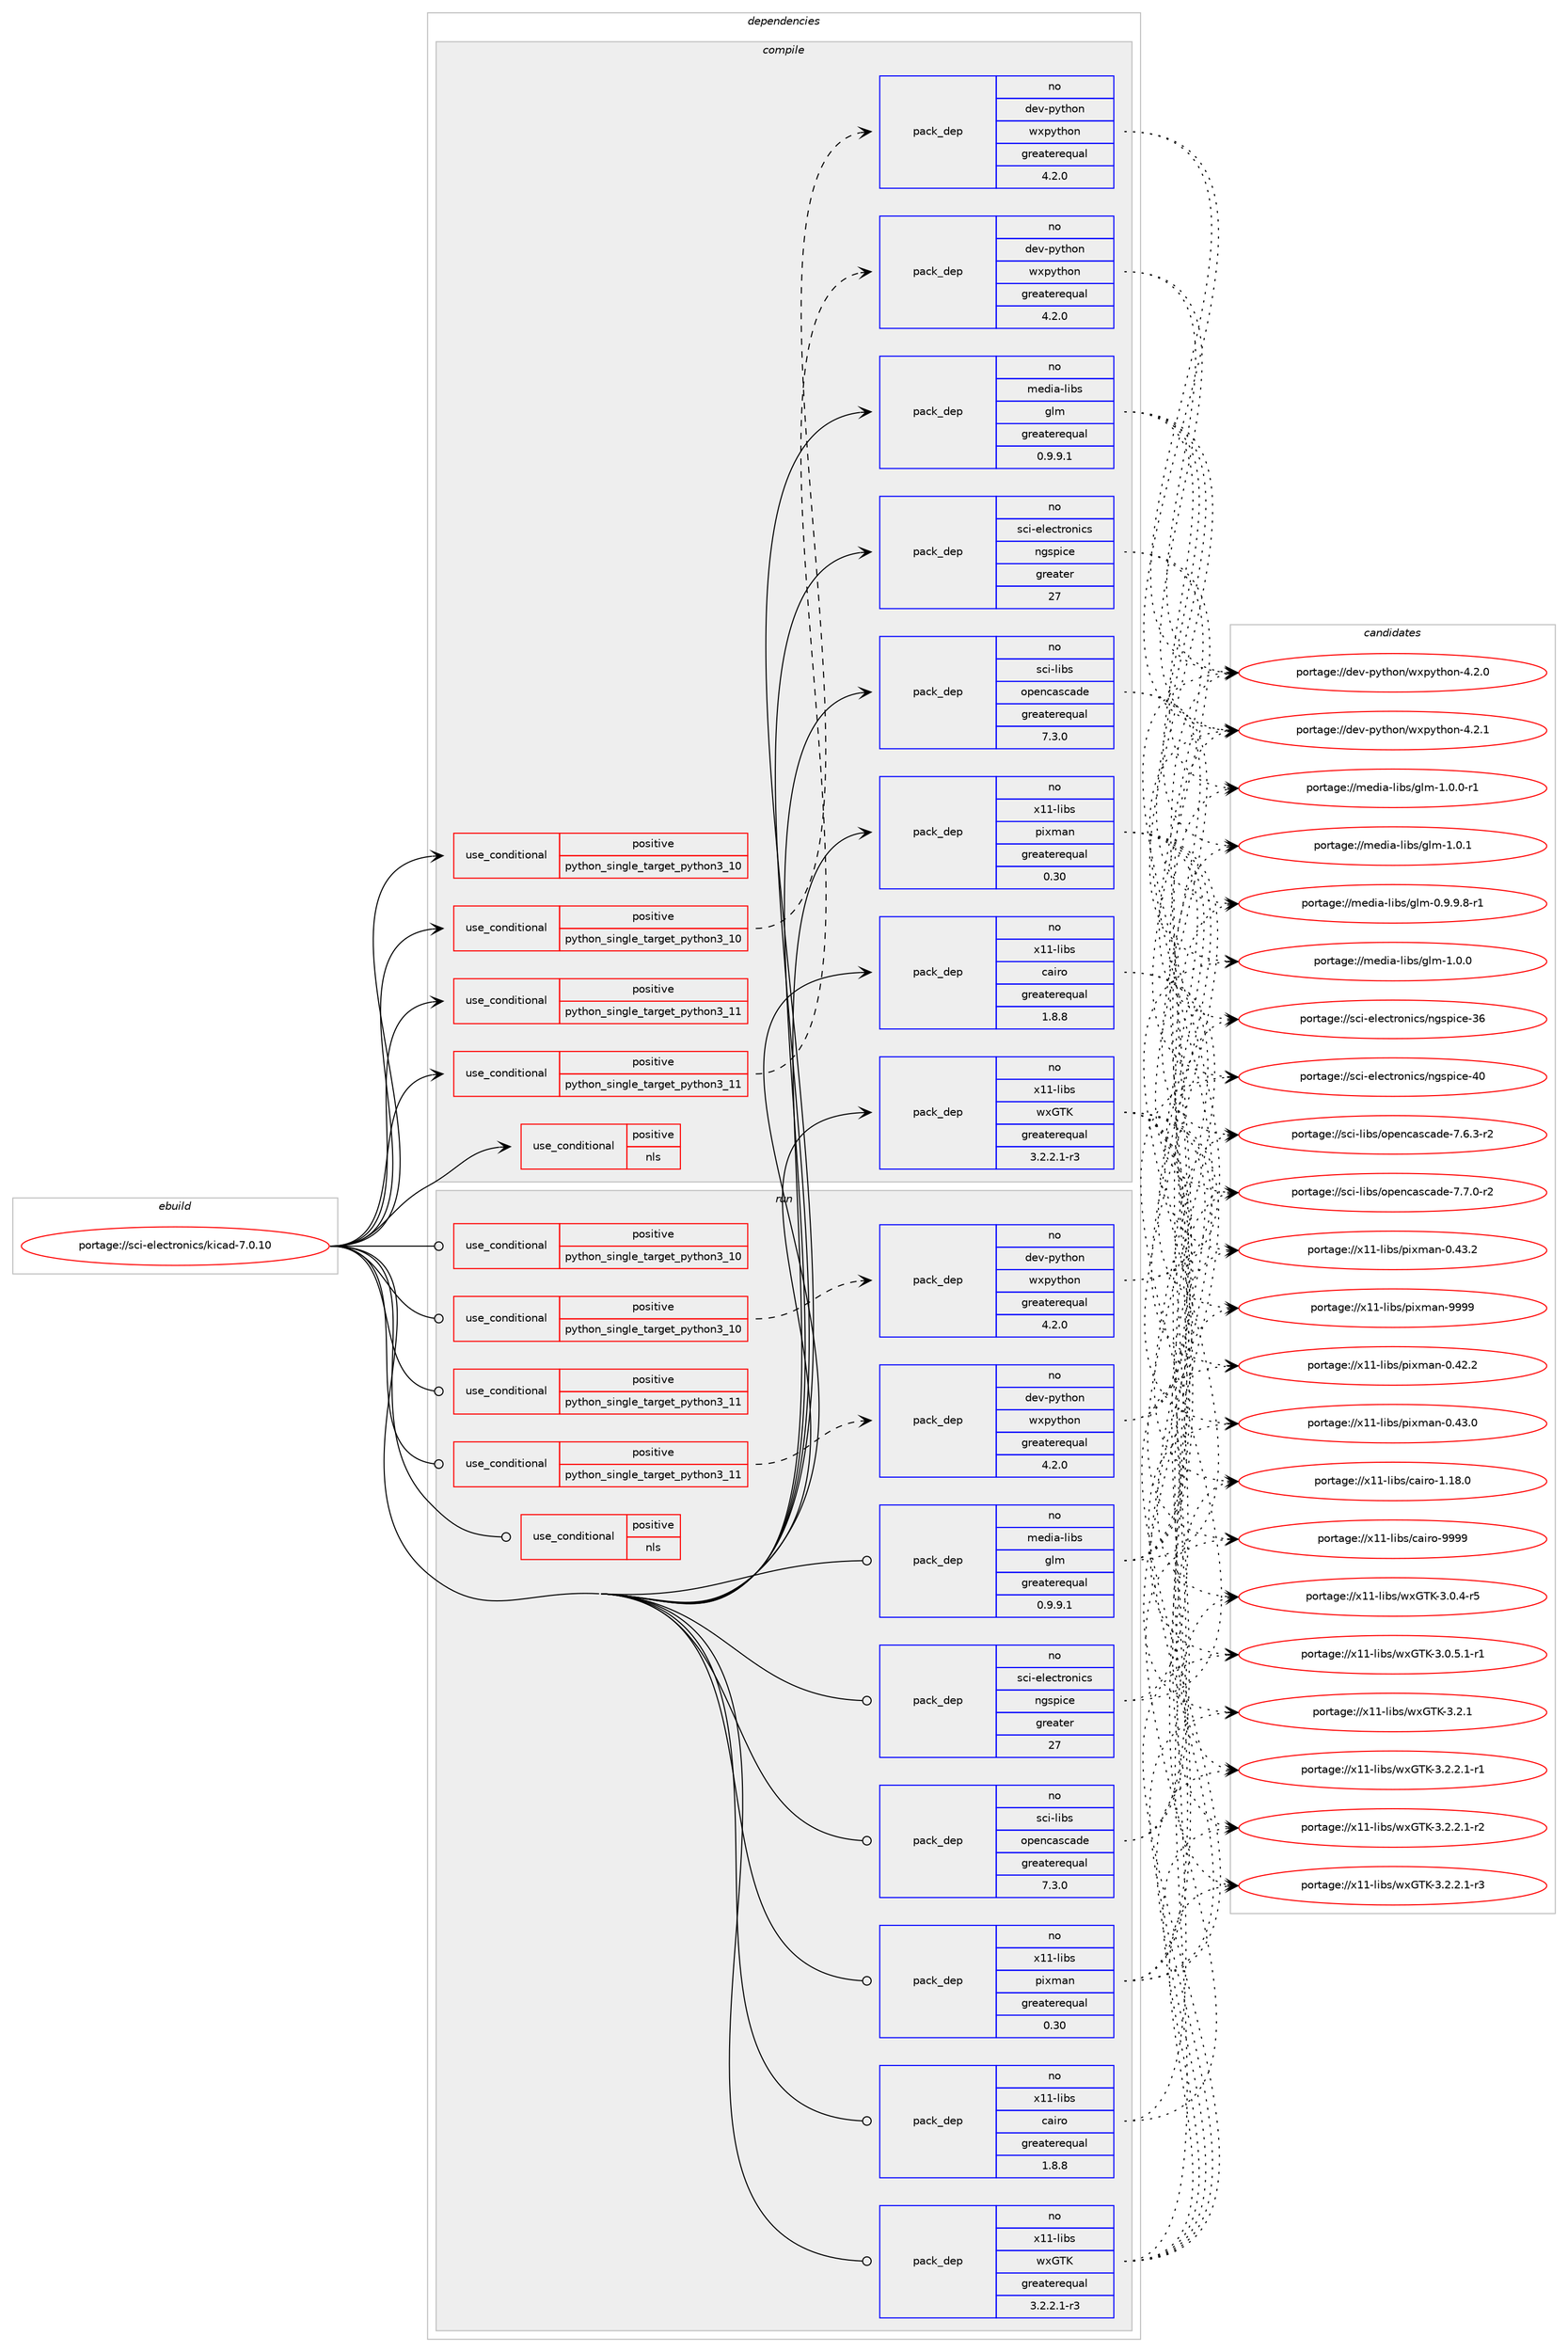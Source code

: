 digraph prolog {

# *************
# Graph options
# *************

newrank=true;
concentrate=true;
compound=true;
graph [rankdir=LR,fontname=Helvetica,fontsize=10,ranksep=1.5];#, ranksep=2.5, nodesep=0.2];
edge  [arrowhead=vee];
node  [fontname=Helvetica,fontsize=10];

# **********
# The ebuild
# **********

subgraph cluster_leftcol {
color=gray;
rank=same;
label=<<i>ebuild</i>>;
id [label="portage://sci-electronics/kicad-7.0.10", color=red, width=4, href="../sci-electronics/kicad-7.0.10.svg"];
}

# ****************
# The dependencies
# ****************

subgraph cluster_midcol {
color=gray;
label=<<i>dependencies</i>>;
subgraph cluster_compile {
fillcolor="#eeeeee";
style=filled;
label=<<i>compile</i>>;
subgraph cond8188 {
dependency12187 [label=<<TABLE BORDER="0" CELLBORDER="1" CELLSPACING="0" CELLPADDING="4"><TR><TD ROWSPAN="3" CELLPADDING="10">use_conditional</TD></TR><TR><TD>positive</TD></TR><TR><TD>nls</TD></TR></TABLE>>, shape=none, color=red];
# *** BEGIN UNKNOWN DEPENDENCY TYPE (TODO) ***
# dependency12187 -> package_dependency(portage://sci-electronics/kicad-7.0.10,install,no,sys-devel,gettext,none,[,,],[],[])
# *** END UNKNOWN DEPENDENCY TYPE (TODO) ***

}
id:e -> dependency12187:w [weight=20,style="solid",arrowhead="vee"];
subgraph cond8189 {
dependency12188 [label=<<TABLE BORDER="0" CELLBORDER="1" CELLSPACING="0" CELLPADDING="4"><TR><TD ROWSPAN="3" CELLPADDING="10">use_conditional</TD></TR><TR><TD>positive</TD></TR><TR><TD>python_single_target_python3_10</TD></TR></TABLE>>, shape=none, color=red];
# *** BEGIN UNKNOWN DEPENDENCY TYPE (TODO) ***
# dependency12188 -> package_dependency(portage://sci-electronics/kicad-7.0.10,install,no,dev-lang,python,none,[,,],[slot(3.10)],[])
# *** END UNKNOWN DEPENDENCY TYPE (TODO) ***

}
id:e -> dependency12188:w [weight=20,style="solid",arrowhead="vee"];
subgraph cond8190 {
dependency12189 [label=<<TABLE BORDER="0" CELLBORDER="1" CELLSPACING="0" CELLPADDING="4"><TR><TD ROWSPAN="3" CELLPADDING="10">use_conditional</TD></TR><TR><TD>positive</TD></TR><TR><TD>python_single_target_python3_10</TD></TR></TABLE>>, shape=none, color=red];
# *** BEGIN UNKNOWN DEPENDENCY TYPE (TODO) ***
# dependency12189 -> package_dependency(portage://sci-electronics/kicad-7.0.10,install,no,dev-libs,boost,none,[,,],any_same_slot,[use(enable(context),none),use(enable(nls),none),use(enable(python),none),use(enable(python_targets_python3_10),negative)])
# *** END UNKNOWN DEPENDENCY TYPE (TODO) ***

subgraph pack3881 {
dependency12190 [label=<<TABLE BORDER="0" CELLBORDER="1" CELLSPACING="0" CELLPADDING="4" WIDTH="220"><TR><TD ROWSPAN="6" CELLPADDING="30">pack_dep</TD></TR><TR><TD WIDTH="110">no</TD></TR><TR><TD>dev-python</TD></TR><TR><TD>wxpython</TD></TR><TR><TD>greaterequal</TD></TR><TR><TD>4.2.0</TD></TR></TABLE>>, shape=none, color=blue];
}
dependency12189:e -> dependency12190:w [weight=20,style="dashed",arrowhead="vee"];
}
id:e -> dependency12189:w [weight=20,style="solid",arrowhead="vee"];
subgraph cond8191 {
dependency12191 [label=<<TABLE BORDER="0" CELLBORDER="1" CELLSPACING="0" CELLPADDING="4"><TR><TD ROWSPAN="3" CELLPADDING="10">use_conditional</TD></TR><TR><TD>positive</TD></TR><TR><TD>python_single_target_python3_11</TD></TR></TABLE>>, shape=none, color=red];
# *** BEGIN UNKNOWN DEPENDENCY TYPE (TODO) ***
# dependency12191 -> package_dependency(portage://sci-electronics/kicad-7.0.10,install,no,dev-lang,python,none,[,,],[slot(3.11)],[])
# *** END UNKNOWN DEPENDENCY TYPE (TODO) ***

}
id:e -> dependency12191:w [weight=20,style="solid",arrowhead="vee"];
subgraph cond8192 {
dependency12192 [label=<<TABLE BORDER="0" CELLBORDER="1" CELLSPACING="0" CELLPADDING="4"><TR><TD ROWSPAN="3" CELLPADDING="10">use_conditional</TD></TR><TR><TD>positive</TD></TR><TR><TD>python_single_target_python3_11</TD></TR></TABLE>>, shape=none, color=red];
# *** BEGIN UNKNOWN DEPENDENCY TYPE (TODO) ***
# dependency12192 -> package_dependency(portage://sci-electronics/kicad-7.0.10,install,no,dev-libs,boost,none,[,,],any_same_slot,[use(enable(context),none),use(enable(nls),none),use(enable(python),none),use(enable(python_targets_python3_11),negative)])
# *** END UNKNOWN DEPENDENCY TYPE (TODO) ***

subgraph pack3882 {
dependency12193 [label=<<TABLE BORDER="0" CELLBORDER="1" CELLSPACING="0" CELLPADDING="4" WIDTH="220"><TR><TD ROWSPAN="6" CELLPADDING="30">pack_dep</TD></TR><TR><TD WIDTH="110">no</TD></TR><TR><TD>dev-python</TD></TR><TR><TD>wxpython</TD></TR><TR><TD>greaterequal</TD></TR><TR><TD>4.2.0</TD></TR></TABLE>>, shape=none, color=blue];
}
dependency12192:e -> dependency12193:w [weight=20,style="dashed",arrowhead="vee"];
}
id:e -> dependency12192:w [weight=20,style="solid",arrowhead="vee"];
# *** BEGIN UNKNOWN DEPENDENCY TYPE (TODO) ***
# id -> package_dependency(portage://sci-electronics/kicad-7.0.10,install,no,dev-db,unixODBC,none,[,,],[],[])
# *** END UNKNOWN DEPENDENCY TYPE (TODO) ***

# *** BEGIN UNKNOWN DEPENDENCY TYPE (TODO) ***
# id -> package_dependency(portage://sci-electronics/kicad-7.0.10,install,no,dev-libs,boost,none,[,,],any_same_slot,[use(enable(context),none),use(enable(nls),none)])
# *** END UNKNOWN DEPENDENCY TYPE (TODO) ***

# *** BEGIN UNKNOWN DEPENDENCY TYPE (TODO) ***
# id -> package_dependency(portage://sci-electronics/kicad-7.0.10,install,no,media-libs,freeglut,none,[,,],[],[])
# *** END UNKNOWN DEPENDENCY TYPE (TODO) ***

# *** BEGIN UNKNOWN DEPENDENCY TYPE (TODO) ***
# id -> package_dependency(portage://sci-electronics/kicad-7.0.10,install,no,media-libs,glew,none,[,,],[slot(0),equal],[])
# *** END UNKNOWN DEPENDENCY TYPE (TODO) ***

subgraph pack3883 {
dependency12194 [label=<<TABLE BORDER="0" CELLBORDER="1" CELLSPACING="0" CELLPADDING="4" WIDTH="220"><TR><TD ROWSPAN="6" CELLPADDING="30">pack_dep</TD></TR><TR><TD WIDTH="110">no</TD></TR><TR><TD>media-libs</TD></TR><TR><TD>glm</TD></TR><TR><TD>greaterequal</TD></TR><TR><TD>0.9.9.1</TD></TR></TABLE>>, shape=none, color=blue];
}
id:e -> dependency12194:w [weight=20,style="solid",arrowhead="vee"];
# *** BEGIN UNKNOWN DEPENDENCY TYPE (TODO) ***
# id -> package_dependency(portage://sci-electronics/kicad-7.0.10,install,no,media-libs,mesa,none,[,,],[],[use(enable(X),positive)])
# *** END UNKNOWN DEPENDENCY TYPE (TODO) ***

# *** BEGIN UNKNOWN DEPENDENCY TYPE (TODO) ***
# id -> package_dependency(portage://sci-electronics/kicad-7.0.10,install,no,net-misc,curl,none,[,,],[],[])
# *** END UNKNOWN DEPENDENCY TYPE (TODO) ***

subgraph pack3884 {
dependency12195 [label=<<TABLE BORDER="0" CELLBORDER="1" CELLSPACING="0" CELLPADDING="4" WIDTH="220"><TR><TD ROWSPAN="6" CELLPADDING="30">pack_dep</TD></TR><TR><TD WIDTH="110">no</TD></TR><TR><TD>sci-electronics</TD></TR><TR><TD>ngspice</TD></TR><TR><TD>greater</TD></TR><TR><TD>27</TD></TR></TABLE>>, shape=none, color=blue];
}
id:e -> dependency12195:w [weight=20,style="solid",arrowhead="vee"];
subgraph pack3885 {
dependency12196 [label=<<TABLE BORDER="0" CELLBORDER="1" CELLSPACING="0" CELLPADDING="4" WIDTH="220"><TR><TD ROWSPAN="6" CELLPADDING="30">pack_dep</TD></TR><TR><TD WIDTH="110">no</TD></TR><TR><TD>sci-libs</TD></TR><TR><TD>opencascade</TD></TR><TR><TD>greaterequal</TD></TR><TR><TD>7.3.0</TD></TR></TABLE>>, shape=none, color=blue];
}
id:e -> dependency12196:w [weight=20,style="solid",arrowhead="vee"];
# *** BEGIN UNKNOWN DEPENDENCY TYPE (TODO) ***
# id -> package_dependency(portage://sci-electronics/kicad-7.0.10,install,no,sys-libs,zlib,none,[,,],[],[])
# *** END UNKNOWN DEPENDENCY TYPE (TODO) ***

subgraph pack3886 {
dependency12197 [label=<<TABLE BORDER="0" CELLBORDER="1" CELLSPACING="0" CELLPADDING="4" WIDTH="220"><TR><TD ROWSPAN="6" CELLPADDING="30">pack_dep</TD></TR><TR><TD WIDTH="110">no</TD></TR><TR><TD>x11-libs</TD></TR><TR><TD>cairo</TD></TR><TR><TD>greaterequal</TD></TR><TR><TD>1.8.8</TD></TR></TABLE>>, shape=none, color=blue];
}
id:e -> dependency12197:w [weight=20,style="solid",arrowhead="vee"];
subgraph pack3887 {
dependency12198 [label=<<TABLE BORDER="0" CELLBORDER="1" CELLSPACING="0" CELLPADDING="4" WIDTH="220"><TR><TD ROWSPAN="6" CELLPADDING="30">pack_dep</TD></TR><TR><TD WIDTH="110">no</TD></TR><TR><TD>x11-libs</TD></TR><TR><TD>pixman</TD></TR><TR><TD>greaterequal</TD></TR><TR><TD>0.30</TD></TR></TABLE>>, shape=none, color=blue];
}
id:e -> dependency12198:w [weight=20,style="solid",arrowhead="vee"];
subgraph pack3888 {
dependency12199 [label=<<TABLE BORDER="0" CELLBORDER="1" CELLSPACING="0" CELLPADDING="4" WIDTH="220"><TR><TD ROWSPAN="6" CELLPADDING="30">pack_dep</TD></TR><TR><TD WIDTH="110">no</TD></TR><TR><TD>x11-libs</TD></TR><TR><TD>wxGTK</TD></TR><TR><TD>greaterequal</TD></TR><TR><TD>3.2.2.1-r3</TD></TR></TABLE>>, shape=none, color=blue];
}
id:e -> dependency12199:w [weight=20,style="solid",arrowhead="vee"];
}
subgraph cluster_compileandrun {
fillcolor="#eeeeee";
style=filled;
label=<<i>compile and run</i>>;
}
subgraph cluster_run {
fillcolor="#eeeeee";
style=filled;
label=<<i>run</i>>;
subgraph cond8193 {
dependency12200 [label=<<TABLE BORDER="0" CELLBORDER="1" CELLSPACING="0" CELLPADDING="4"><TR><TD ROWSPAN="3" CELLPADDING="10">use_conditional</TD></TR><TR><TD>positive</TD></TR><TR><TD>nls</TD></TR></TABLE>>, shape=none, color=red];
# *** BEGIN UNKNOWN DEPENDENCY TYPE (TODO) ***
# dependency12200 -> package_dependency(portage://sci-electronics/kicad-7.0.10,run,no,sys-devel,gettext,none,[,,],[],[])
# *** END UNKNOWN DEPENDENCY TYPE (TODO) ***

}
id:e -> dependency12200:w [weight=20,style="solid",arrowhead="odot"];
subgraph cond8194 {
dependency12201 [label=<<TABLE BORDER="0" CELLBORDER="1" CELLSPACING="0" CELLPADDING="4"><TR><TD ROWSPAN="3" CELLPADDING="10">use_conditional</TD></TR><TR><TD>positive</TD></TR><TR><TD>python_single_target_python3_10</TD></TR></TABLE>>, shape=none, color=red];
# *** BEGIN UNKNOWN DEPENDENCY TYPE (TODO) ***
# dependency12201 -> package_dependency(portage://sci-electronics/kicad-7.0.10,run,no,dev-lang,python,none,[,,],[slot(3.10)],[])
# *** END UNKNOWN DEPENDENCY TYPE (TODO) ***

}
id:e -> dependency12201:w [weight=20,style="solid",arrowhead="odot"];
subgraph cond8195 {
dependency12202 [label=<<TABLE BORDER="0" CELLBORDER="1" CELLSPACING="0" CELLPADDING="4"><TR><TD ROWSPAN="3" CELLPADDING="10">use_conditional</TD></TR><TR><TD>positive</TD></TR><TR><TD>python_single_target_python3_10</TD></TR></TABLE>>, shape=none, color=red];
# *** BEGIN UNKNOWN DEPENDENCY TYPE (TODO) ***
# dependency12202 -> package_dependency(portage://sci-electronics/kicad-7.0.10,run,no,dev-libs,boost,none,[,,],any_same_slot,[use(enable(context),none),use(enable(nls),none),use(enable(python),none),use(enable(python_targets_python3_10),negative)])
# *** END UNKNOWN DEPENDENCY TYPE (TODO) ***

subgraph pack3889 {
dependency12203 [label=<<TABLE BORDER="0" CELLBORDER="1" CELLSPACING="0" CELLPADDING="4" WIDTH="220"><TR><TD ROWSPAN="6" CELLPADDING="30">pack_dep</TD></TR><TR><TD WIDTH="110">no</TD></TR><TR><TD>dev-python</TD></TR><TR><TD>wxpython</TD></TR><TR><TD>greaterequal</TD></TR><TR><TD>4.2.0</TD></TR></TABLE>>, shape=none, color=blue];
}
dependency12202:e -> dependency12203:w [weight=20,style="dashed",arrowhead="vee"];
}
id:e -> dependency12202:w [weight=20,style="solid",arrowhead="odot"];
subgraph cond8196 {
dependency12204 [label=<<TABLE BORDER="0" CELLBORDER="1" CELLSPACING="0" CELLPADDING="4"><TR><TD ROWSPAN="3" CELLPADDING="10">use_conditional</TD></TR><TR><TD>positive</TD></TR><TR><TD>python_single_target_python3_11</TD></TR></TABLE>>, shape=none, color=red];
# *** BEGIN UNKNOWN DEPENDENCY TYPE (TODO) ***
# dependency12204 -> package_dependency(portage://sci-electronics/kicad-7.0.10,run,no,dev-lang,python,none,[,,],[slot(3.11)],[])
# *** END UNKNOWN DEPENDENCY TYPE (TODO) ***

}
id:e -> dependency12204:w [weight=20,style="solid",arrowhead="odot"];
subgraph cond8197 {
dependency12205 [label=<<TABLE BORDER="0" CELLBORDER="1" CELLSPACING="0" CELLPADDING="4"><TR><TD ROWSPAN="3" CELLPADDING="10">use_conditional</TD></TR><TR><TD>positive</TD></TR><TR><TD>python_single_target_python3_11</TD></TR></TABLE>>, shape=none, color=red];
# *** BEGIN UNKNOWN DEPENDENCY TYPE (TODO) ***
# dependency12205 -> package_dependency(portage://sci-electronics/kicad-7.0.10,run,no,dev-libs,boost,none,[,,],any_same_slot,[use(enable(context),none),use(enable(nls),none),use(enable(python),none),use(enable(python_targets_python3_11),negative)])
# *** END UNKNOWN DEPENDENCY TYPE (TODO) ***

subgraph pack3890 {
dependency12206 [label=<<TABLE BORDER="0" CELLBORDER="1" CELLSPACING="0" CELLPADDING="4" WIDTH="220"><TR><TD ROWSPAN="6" CELLPADDING="30">pack_dep</TD></TR><TR><TD WIDTH="110">no</TD></TR><TR><TD>dev-python</TD></TR><TR><TD>wxpython</TD></TR><TR><TD>greaterequal</TD></TR><TR><TD>4.2.0</TD></TR></TABLE>>, shape=none, color=blue];
}
dependency12205:e -> dependency12206:w [weight=20,style="dashed",arrowhead="vee"];
}
id:e -> dependency12205:w [weight=20,style="solid",arrowhead="odot"];
# *** BEGIN UNKNOWN DEPENDENCY TYPE (TODO) ***
# id -> package_dependency(portage://sci-electronics/kicad-7.0.10,run,no,dev-db,unixODBC,none,[,,],[],[])
# *** END UNKNOWN DEPENDENCY TYPE (TODO) ***

# *** BEGIN UNKNOWN DEPENDENCY TYPE (TODO) ***
# id -> package_dependency(portage://sci-electronics/kicad-7.0.10,run,no,dev-libs,boost,none,[,,],any_same_slot,[use(enable(context),none),use(enable(nls),none)])
# *** END UNKNOWN DEPENDENCY TYPE (TODO) ***

# *** BEGIN UNKNOWN DEPENDENCY TYPE (TODO) ***
# id -> package_dependency(portage://sci-electronics/kicad-7.0.10,run,no,media-libs,freeglut,none,[,,],[],[])
# *** END UNKNOWN DEPENDENCY TYPE (TODO) ***

# *** BEGIN UNKNOWN DEPENDENCY TYPE (TODO) ***
# id -> package_dependency(portage://sci-electronics/kicad-7.0.10,run,no,media-libs,glew,none,[,,],[slot(0),equal],[])
# *** END UNKNOWN DEPENDENCY TYPE (TODO) ***

subgraph pack3891 {
dependency12207 [label=<<TABLE BORDER="0" CELLBORDER="1" CELLSPACING="0" CELLPADDING="4" WIDTH="220"><TR><TD ROWSPAN="6" CELLPADDING="30">pack_dep</TD></TR><TR><TD WIDTH="110">no</TD></TR><TR><TD>media-libs</TD></TR><TR><TD>glm</TD></TR><TR><TD>greaterequal</TD></TR><TR><TD>0.9.9.1</TD></TR></TABLE>>, shape=none, color=blue];
}
id:e -> dependency12207:w [weight=20,style="solid",arrowhead="odot"];
# *** BEGIN UNKNOWN DEPENDENCY TYPE (TODO) ***
# id -> package_dependency(portage://sci-electronics/kicad-7.0.10,run,no,media-libs,mesa,none,[,,],[],[use(enable(X),positive)])
# *** END UNKNOWN DEPENDENCY TYPE (TODO) ***

# *** BEGIN UNKNOWN DEPENDENCY TYPE (TODO) ***
# id -> package_dependency(portage://sci-electronics/kicad-7.0.10,run,no,net-misc,curl,none,[,,],[],[])
# *** END UNKNOWN DEPENDENCY TYPE (TODO) ***

# *** BEGIN UNKNOWN DEPENDENCY TYPE (TODO) ***
# id -> package_dependency(portage://sci-electronics/kicad-7.0.10,run,no,sci-electronics,electronics-menu,none,[,,],[],[])
# *** END UNKNOWN DEPENDENCY TYPE (TODO) ***

subgraph pack3892 {
dependency12208 [label=<<TABLE BORDER="0" CELLBORDER="1" CELLSPACING="0" CELLPADDING="4" WIDTH="220"><TR><TD ROWSPAN="6" CELLPADDING="30">pack_dep</TD></TR><TR><TD WIDTH="110">no</TD></TR><TR><TD>sci-electronics</TD></TR><TR><TD>ngspice</TD></TR><TR><TD>greater</TD></TR><TR><TD>27</TD></TR></TABLE>>, shape=none, color=blue];
}
id:e -> dependency12208:w [weight=20,style="solid",arrowhead="odot"];
subgraph pack3893 {
dependency12209 [label=<<TABLE BORDER="0" CELLBORDER="1" CELLSPACING="0" CELLPADDING="4" WIDTH="220"><TR><TD ROWSPAN="6" CELLPADDING="30">pack_dep</TD></TR><TR><TD WIDTH="110">no</TD></TR><TR><TD>sci-libs</TD></TR><TR><TD>opencascade</TD></TR><TR><TD>greaterequal</TD></TR><TR><TD>7.3.0</TD></TR></TABLE>>, shape=none, color=blue];
}
id:e -> dependency12209:w [weight=20,style="solid",arrowhead="odot"];
# *** BEGIN UNKNOWN DEPENDENCY TYPE (TODO) ***
# id -> package_dependency(portage://sci-electronics/kicad-7.0.10,run,no,sys-libs,zlib,none,[,,],[],[])
# *** END UNKNOWN DEPENDENCY TYPE (TODO) ***

subgraph pack3894 {
dependency12210 [label=<<TABLE BORDER="0" CELLBORDER="1" CELLSPACING="0" CELLPADDING="4" WIDTH="220"><TR><TD ROWSPAN="6" CELLPADDING="30">pack_dep</TD></TR><TR><TD WIDTH="110">no</TD></TR><TR><TD>x11-libs</TD></TR><TR><TD>cairo</TD></TR><TR><TD>greaterequal</TD></TR><TR><TD>1.8.8</TD></TR></TABLE>>, shape=none, color=blue];
}
id:e -> dependency12210:w [weight=20,style="solid",arrowhead="odot"];
subgraph pack3895 {
dependency12211 [label=<<TABLE BORDER="0" CELLBORDER="1" CELLSPACING="0" CELLPADDING="4" WIDTH="220"><TR><TD ROWSPAN="6" CELLPADDING="30">pack_dep</TD></TR><TR><TD WIDTH="110">no</TD></TR><TR><TD>x11-libs</TD></TR><TR><TD>pixman</TD></TR><TR><TD>greaterequal</TD></TR><TR><TD>0.30</TD></TR></TABLE>>, shape=none, color=blue];
}
id:e -> dependency12211:w [weight=20,style="solid",arrowhead="odot"];
subgraph pack3896 {
dependency12212 [label=<<TABLE BORDER="0" CELLBORDER="1" CELLSPACING="0" CELLPADDING="4" WIDTH="220"><TR><TD ROWSPAN="6" CELLPADDING="30">pack_dep</TD></TR><TR><TD WIDTH="110">no</TD></TR><TR><TD>x11-libs</TD></TR><TR><TD>wxGTK</TD></TR><TR><TD>greaterequal</TD></TR><TR><TD>3.2.2.1-r3</TD></TR></TABLE>>, shape=none, color=blue];
}
id:e -> dependency12212:w [weight=20,style="solid",arrowhead="odot"];
}
}

# **************
# The candidates
# **************

subgraph cluster_choices {
rank=same;
color=gray;
label=<<i>candidates</i>>;

subgraph choice3881 {
color=black;
nodesep=1;
choice1001011184511212111610411111047119120112121116104111110455246504648 [label="portage://dev-python/wxpython-4.2.0", color=red, width=4,href="../dev-python/wxpython-4.2.0.svg"];
choice1001011184511212111610411111047119120112121116104111110455246504649 [label="portage://dev-python/wxpython-4.2.1", color=red, width=4,href="../dev-python/wxpython-4.2.1.svg"];
dependency12190:e -> choice1001011184511212111610411111047119120112121116104111110455246504648:w [style=dotted,weight="100"];
dependency12190:e -> choice1001011184511212111610411111047119120112121116104111110455246504649:w [style=dotted,weight="100"];
}
subgraph choice3882 {
color=black;
nodesep=1;
choice1001011184511212111610411111047119120112121116104111110455246504648 [label="portage://dev-python/wxpython-4.2.0", color=red, width=4,href="../dev-python/wxpython-4.2.0.svg"];
choice1001011184511212111610411111047119120112121116104111110455246504649 [label="portage://dev-python/wxpython-4.2.1", color=red, width=4,href="../dev-python/wxpython-4.2.1.svg"];
dependency12193:e -> choice1001011184511212111610411111047119120112121116104111110455246504648:w [style=dotted,weight="100"];
dependency12193:e -> choice1001011184511212111610411111047119120112121116104111110455246504649:w [style=dotted,weight="100"];
}
subgraph choice3883 {
color=black;
nodesep=1;
choice1091011001059745108105981154710310810945484657465746564511449 [label="portage://media-libs/glm-0.9.9.8-r1", color=red, width=4,href="../media-libs/glm-0.9.9.8-r1.svg"];
choice10910110010597451081059811547103108109454946484648 [label="portage://media-libs/glm-1.0.0", color=red, width=4,href="../media-libs/glm-1.0.0.svg"];
choice109101100105974510810598115471031081094549464846484511449 [label="portage://media-libs/glm-1.0.0-r1", color=red, width=4,href="../media-libs/glm-1.0.0-r1.svg"];
choice10910110010597451081059811547103108109454946484649 [label="portage://media-libs/glm-1.0.1", color=red, width=4,href="../media-libs/glm-1.0.1.svg"];
dependency12194:e -> choice1091011001059745108105981154710310810945484657465746564511449:w [style=dotted,weight="100"];
dependency12194:e -> choice10910110010597451081059811547103108109454946484648:w [style=dotted,weight="100"];
dependency12194:e -> choice109101100105974510810598115471031081094549464846484511449:w [style=dotted,weight="100"];
dependency12194:e -> choice10910110010597451081059811547103108109454946484649:w [style=dotted,weight="100"];
}
subgraph choice3884 {
color=black;
nodesep=1;
choice115991054510110810199116114111110105991154711010311511210599101455154 [label="portage://sci-electronics/ngspice-36", color=red, width=4,href="../sci-electronics/ngspice-36.svg"];
choice115991054510110810199116114111110105991154711010311511210599101455248 [label="portage://sci-electronics/ngspice-40", color=red, width=4,href="../sci-electronics/ngspice-40.svg"];
dependency12195:e -> choice115991054510110810199116114111110105991154711010311511210599101455154:w [style=dotted,weight="100"];
dependency12195:e -> choice115991054510110810199116114111110105991154711010311511210599101455248:w [style=dotted,weight="100"];
}
subgraph choice3885 {
color=black;
nodesep=1;
choice11599105451081059811547111112101110999711599971001014555465446514511450 [label="portage://sci-libs/opencascade-7.6.3-r2", color=red, width=4,href="../sci-libs/opencascade-7.6.3-r2.svg"];
choice11599105451081059811547111112101110999711599971001014555465546484511450 [label="portage://sci-libs/opencascade-7.7.0-r2", color=red, width=4,href="../sci-libs/opencascade-7.7.0-r2.svg"];
dependency12196:e -> choice11599105451081059811547111112101110999711599971001014555465446514511450:w [style=dotted,weight="100"];
dependency12196:e -> choice11599105451081059811547111112101110999711599971001014555465546484511450:w [style=dotted,weight="100"];
}
subgraph choice3886 {
color=black;
nodesep=1;
choice1204949451081059811547999710511411145494649564648 [label="portage://x11-libs/cairo-1.18.0", color=red, width=4,href="../x11-libs/cairo-1.18.0.svg"];
choice120494945108105981154799971051141114557575757 [label="portage://x11-libs/cairo-9999", color=red, width=4,href="../x11-libs/cairo-9999.svg"];
dependency12197:e -> choice1204949451081059811547999710511411145494649564648:w [style=dotted,weight="100"];
dependency12197:e -> choice120494945108105981154799971051141114557575757:w [style=dotted,weight="100"];
}
subgraph choice3887 {
color=black;
nodesep=1;
choice12049494510810598115471121051201099711045484652504650 [label="portage://x11-libs/pixman-0.42.2", color=red, width=4,href="../x11-libs/pixman-0.42.2.svg"];
choice12049494510810598115471121051201099711045484652514648 [label="portage://x11-libs/pixman-0.43.0", color=red, width=4,href="../x11-libs/pixman-0.43.0.svg"];
choice12049494510810598115471121051201099711045484652514650 [label="portage://x11-libs/pixman-0.43.2", color=red, width=4,href="../x11-libs/pixman-0.43.2.svg"];
choice1204949451081059811547112105120109971104557575757 [label="portage://x11-libs/pixman-9999", color=red, width=4,href="../x11-libs/pixman-9999.svg"];
dependency12198:e -> choice12049494510810598115471121051201099711045484652504650:w [style=dotted,weight="100"];
dependency12198:e -> choice12049494510810598115471121051201099711045484652514648:w [style=dotted,weight="100"];
dependency12198:e -> choice12049494510810598115471121051201099711045484652514650:w [style=dotted,weight="100"];
dependency12198:e -> choice1204949451081059811547112105120109971104557575757:w [style=dotted,weight="100"];
}
subgraph choice3888 {
color=black;
nodesep=1;
choice12049494510810598115471191207184754551464846524511453 [label="portage://x11-libs/wxGTK-3.0.4-r5", color=red, width=4,href="../x11-libs/wxGTK-3.0.4-r5.svg"];
choice120494945108105981154711912071847545514648465346494511449 [label="portage://x11-libs/wxGTK-3.0.5.1-r1", color=red, width=4,href="../x11-libs/wxGTK-3.0.5.1-r1.svg"];
choice1204949451081059811547119120718475455146504649 [label="portage://x11-libs/wxGTK-3.2.1", color=red, width=4,href="../x11-libs/wxGTK-3.2.1.svg"];
choice120494945108105981154711912071847545514650465046494511449 [label="portage://x11-libs/wxGTK-3.2.2.1-r1", color=red, width=4,href="../x11-libs/wxGTK-3.2.2.1-r1.svg"];
choice120494945108105981154711912071847545514650465046494511450 [label="portage://x11-libs/wxGTK-3.2.2.1-r2", color=red, width=4,href="../x11-libs/wxGTK-3.2.2.1-r2.svg"];
choice120494945108105981154711912071847545514650465046494511451 [label="portage://x11-libs/wxGTK-3.2.2.1-r3", color=red, width=4,href="../x11-libs/wxGTK-3.2.2.1-r3.svg"];
dependency12199:e -> choice12049494510810598115471191207184754551464846524511453:w [style=dotted,weight="100"];
dependency12199:e -> choice120494945108105981154711912071847545514648465346494511449:w [style=dotted,weight="100"];
dependency12199:e -> choice1204949451081059811547119120718475455146504649:w [style=dotted,weight="100"];
dependency12199:e -> choice120494945108105981154711912071847545514650465046494511449:w [style=dotted,weight="100"];
dependency12199:e -> choice120494945108105981154711912071847545514650465046494511450:w [style=dotted,weight="100"];
dependency12199:e -> choice120494945108105981154711912071847545514650465046494511451:w [style=dotted,weight="100"];
}
subgraph choice3889 {
color=black;
nodesep=1;
choice1001011184511212111610411111047119120112121116104111110455246504648 [label="portage://dev-python/wxpython-4.2.0", color=red, width=4,href="../dev-python/wxpython-4.2.0.svg"];
choice1001011184511212111610411111047119120112121116104111110455246504649 [label="portage://dev-python/wxpython-4.2.1", color=red, width=4,href="../dev-python/wxpython-4.2.1.svg"];
dependency12203:e -> choice1001011184511212111610411111047119120112121116104111110455246504648:w [style=dotted,weight="100"];
dependency12203:e -> choice1001011184511212111610411111047119120112121116104111110455246504649:w [style=dotted,weight="100"];
}
subgraph choice3890 {
color=black;
nodesep=1;
choice1001011184511212111610411111047119120112121116104111110455246504648 [label="portage://dev-python/wxpython-4.2.0", color=red, width=4,href="../dev-python/wxpython-4.2.0.svg"];
choice1001011184511212111610411111047119120112121116104111110455246504649 [label="portage://dev-python/wxpython-4.2.1", color=red, width=4,href="../dev-python/wxpython-4.2.1.svg"];
dependency12206:e -> choice1001011184511212111610411111047119120112121116104111110455246504648:w [style=dotted,weight="100"];
dependency12206:e -> choice1001011184511212111610411111047119120112121116104111110455246504649:w [style=dotted,weight="100"];
}
subgraph choice3891 {
color=black;
nodesep=1;
choice1091011001059745108105981154710310810945484657465746564511449 [label="portage://media-libs/glm-0.9.9.8-r1", color=red, width=4,href="../media-libs/glm-0.9.9.8-r1.svg"];
choice10910110010597451081059811547103108109454946484648 [label="portage://media-libs/glm-1.0.0", color=red, width=4,href="../media-libs/glm-1.0.0.svg"];
choice109101100105974510810598115471031081094549464846484511449 [label="portage://media-libs/glm-1.0.0-r1", color=red, width=4,href="../media-libs/glm-1.0.0-r1.svg"];
choice10910110010597451081059811547103108109454946484649 [label="portage://media-libs/glm-1.0.1", color=red, width=4,href="../media-libs/glm-1.0.1.svg"];
dependency12207:e -> choice1091011001059745108105981154710310810945484657465746564511449:w [style=dotted,weight="100"];
dependency12207:e -> choice10910110010597451081059811547103108109454946484648:w [style=dotted,weight="100"];
dependency12207:e -> choice109101100105974510810598115471031081094549464846484511449:w [style=dotted,weight="100"];
dependency12207:e -> choice10910110010597451081059811547103108109454946484649:w [style=dotted,weight="100"];
}
subgraph choice3892 {
color=black;
nodesep=1;
choice115991054510110810199116114111110105991154711010311511210599101455154 [label="portage://sci-electronics/ngspice-36", color=red, width=4,href="../sci-electronics/ngspice-36.svg"];
choice115991054510110810199116114111110105991154711010311511210599101455248 [label="portage://sci-electronics/ngspice-40", color=red, width=4,href="../sci-electronics/ngspice-40.svg"];
dependency12208:e -> choice115991054510110810199116114111110105991154711010311511210599101455154:w [style=dotted,weight="100"];
dependency12208:e -> choice115991054510110810199116114111110105991154711010311511210599101455248:w [style=dotted,weight="100"];
}
subgraph choice3893 {
color=black;
nodesep=1;
choice11599105451081059811547111112101110999711599971001014555465446514511450 [label="portage://sci-libs/opencascade-7.6.3-r2", color=red, width=4,href="../sci-libs/opencascade-7.6.3-r2.svg"];
choice11599105451081059811547111112101110999711599971001014555465546484511450 [label="portage://sci-libs/opencascade-7.7.0-r2", color=red, width=4,href="../sci-libs/opencascade-7.7.0-r2.svg"];
dependency12209:e -> choice11599105451081059811547111112101110999711599971001014555465446514511450:w [style=dotted,weight="100"];
dependency12209:e -> choice11599105451081059811547111112101110999711599971001014555465546484511450:w [style=dotted,weight="100"];
}
subgraph choice3894 {
color=black;
nodesep=1;
choice1204949451081059811547999710511411145494649564648 [label="portage://x11-libs/cairo-1.18.0", color=red, width=4,href="../x11-libs/cairo-1.18.0.svg"];
choice120494945108105981154799971051141114557575757 [label="portage://x11-libs/cairo-9999", color=red, width=4,href="../x11-libs/cairo-9999.svg"];
dependency12210:e -> choice1204949451081059811547999710511411145494649564648:w [style=dotted,weight="100"];
dependency12210:e -> choice120494945108105981154799971051141114557575757:w [style=dotted,weight="100"];
}
subgraph choice3895 {
color=black;
nodesep=1;
choice12049494510810598115471121051201099711045484652504650 [label="portage://x11-libs/pixman-0.42.2", color=red, width=4,href="../x11-libs/pixman-0.42.2.svg"];
choice12049494510810598115471121051201099711045484652514648 [label="portage://x11-libs/pixman-0.43.0", color=red, width=4,href="../x11-libs/pixman-0.43.0.svg"];
choice12049494510810598115471121051201099711045484652514650 [label="portage://x11-libs/pixman-0.43.2", color=red, width=4,href="../x11-libs/pixman-0.43.2.svg"];
choice1204949451081059811547112105120109971104557575757 [label="portage://x11-libs/pixman-9999", color=red, width=4,href="../x11-libs/pixman-9999.svg"];
dependency12211:e -> choice12049494510810598115471121051201099711045484652504650:w [style=dotted,weight="100"];
dependency12211:e -> choice12049494510810598115471121051201099711045484652514648:w [style=dotted,weight="100"];
dependency12211:e -> choice12049494510810598115471121051201099711045484652514650:w [style=dotted,weight="100"];
dependency12211:e -> choice1204949451081059811547112105120109971104557575757:w [style=dotted,weight="100"];
}
subgraph choice3896 {
color=black;
nodesep=1;
choice12049494510810598115471191207184754551464846524511453 [label="portage://x11-libs/wxGTK-3.0.4-r5", color=red, width=4,href="../x11-libs/wxGTK-3.0.4-r5.svg"];
choice120494945108105981154711912071847545514648465346494511449 [label="portage://x11-libs/wxGTK-3.0.5.1-r1", color=red, width=4,href="../x11-libs/wxGTK-3.0.5.1-r1.svg"];
choice1204949451081059811547119120718475455146504649 [label="portage://x11-libs/wxGTK-3.2.1", color=red, width=4,href="../x11-libs/wxGTK-3.2.1.svg"];
choice120494945108105981154711912071847545514650465046494511449 [label="portage://x11-libs/wxGTK-3.2.2.1-r1", color=red, width=4,href="../x11-libs/wxGTK-3.2.2.1-r1.svg"];
choice120494945108105981154711912071847545514650465046494511450 [label="portage://x11-libs/wxGTK-3.2.2.1-r2", color=red, width=4,href="../x11-libs/wxGTK-3.2.2.1-r2.svg"];
choice120494945108105981154711912071847545514650465046494511451 [label="portage://x11-libs/wxGTK-3.2.2.1-r3", color=red, width=4,href="../x11-libs/wxGTK-3.2.2.1-r3.svg"];
dependency12212:e -> choice12049494510810598115471191207184754551464846524511453:w [style=dotted,weight="100"];
dependency12212:e -> choice120494945108105981154711912071847545514648465346494511449:w [style=dotted,weight="100"];
dependency12212:e -> choice1204949451081059811547119120718475455146504649:w [style=dotted,weight="100"];
dependency12212:e -> choice120494945108105981154711912071847545514650465046494511449:w [style=dotted,weight="100"];
dependency12212:e -> choice120494945108105981154711912071847545514650465046494511450:w [style=dotted,weight="100"];
dependency12212:e -> choice120494945108105981154711912071847545514650465046494511451:w [style=dotted,weight="100"];
}
}

}
